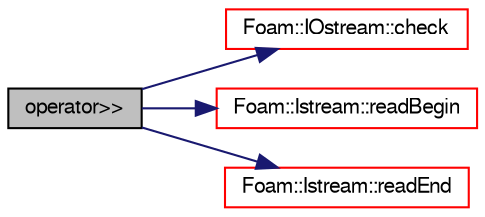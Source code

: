 digraph "operator&gt;&gt;"
{
  bgcolor="transparent";
  edge [fontname="FreeSans",fontsize="10",labelfontname="FreeSans",labelfontsize="10"];
  node [fontname="FreeSans",fontsize="10",shape=record];
  rankdir="LR";
  Node116526 [label="operator\>\>",height=0.2,width=0.4,color="black", fillcolor="grey75", style="filled", fontcolor="black"];
  Node116526 -> Node116527 [color="midnightblue",fontsize="10",style="solid",fontname="FreeSans"];
  Node116527 [label="Foam::IOstream::check",height=0.2,width=0.4,color="red",URL="$a26226.html#a367eb3425fc4e8270e2aa961df8ac8a5",tooltip="Check IOstream status for given operation. "];
  Node116526 -> Node116576 [color="midnightblue",fontsize="10",style="solid",fontname="FreeSans"];
  Node116576 [label="Foam::Istream::readBegin",height=0.2,width=0.4,color="red",URL="$a26234.html#a0f770b511770a752d65282976e8a8078"];
  Node116526 -> Node116581 [color="midnightblue",fontsize="10",style="solid",fontname="FreeSans"];
  Node116581 [label="Foam::Istream::readEnd",height=0.2,width=0.4,color="red",URL="$a26234.html#a092d231ce97840ca80cad9b0e98acbb8"];
}

